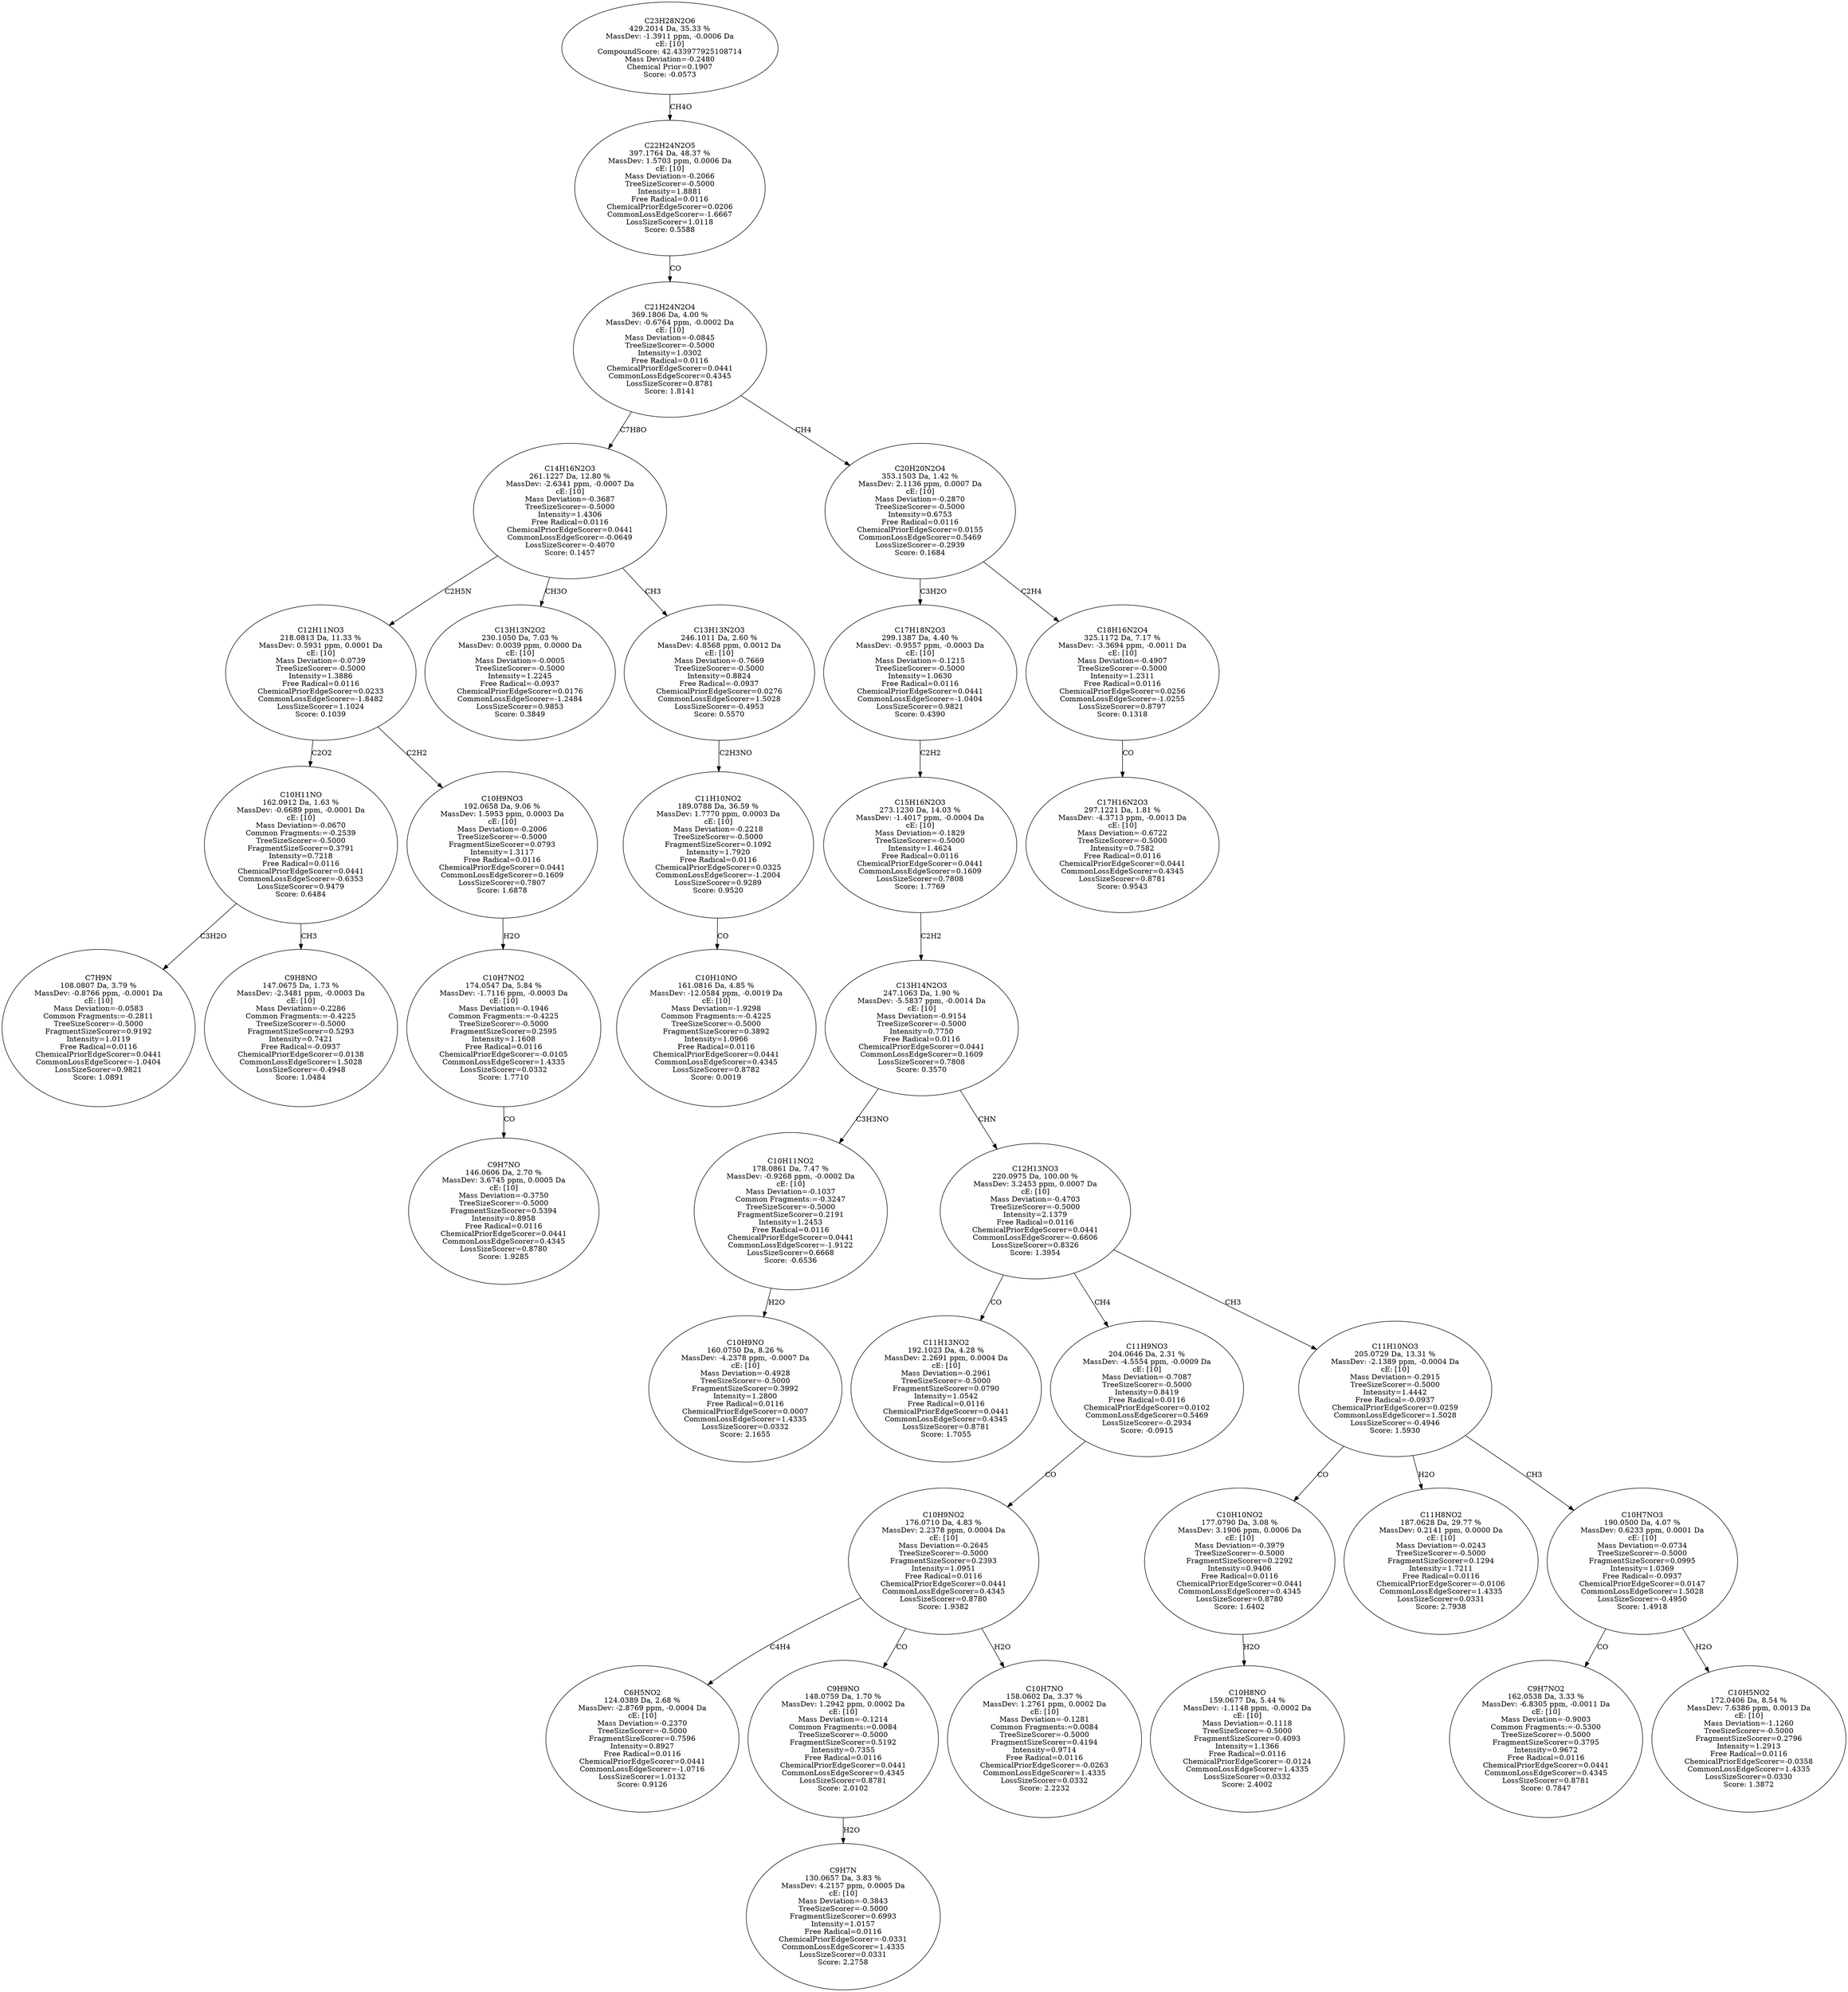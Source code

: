 strict digraph {
v1 [label="C7H9N\n108.0807 Da, 3.79 %\nMassDev: -0.8766 ppm, -0.0001 Da\ncE: [10]\nMass Deviation=-0.0583\nCommon Fragments:=-0.2811\nTreeSizeScorer=-0.5000\nFragmentSizeScorer=0.9192\nIntensity=1.0119\nFree Radical=0.0116\nChemicalPriorEdgeScorer=0.0441\nCommonLossEdgeScorer=-1.0404\nLossSizeScorer=0.9821\nScore: 1.0891"];
v2 [label="C9H8NO\n147.0675 Da, 1.73 %\nMassDev: -2.3481 ppm, -0.0003 Da\ncE: [10]\nMass Deviation=-0.2286\nCommon Fragments:=-0.4225\nTreeSizeScorer=-0.5000\nFragmentSizeScorer=0.5293\nIntensity=0.7421\nFree Radical=-0.0937\nChemicalPriorEdgeScorer=0.0138\nCommonLossEdgeScorer=1.5028\nLossSizeScorer=-0.4948\nScore: 1.0484"];
v3 [label="C10H11NO\n162.0912 Da, 1.63 %\nMassDev: -0.6689 ppm, -0.0001 Da\ncE: [10]\nMass Deviation=-0.0670\nCommon Fragments:=-0.2539\nTreeSizeScorer=-0.5000\nFragmentSizeScorer=0.3791\nIntensity=0.7218\nFree Radical=0.0116\nChemicalPriorEdgeScorer=0.0441\nCommonLossEdgeScorer=-0.6353\nLossSizeScorer=0.9479\nScore: 0.6484"];
v4 [label="C9H7NO\n146.0606 Da, 2.70 %\nMassDev: 3.6745 ppm, 0.0005 Da\ncE: [10]\nMass Deviation=-0.3750\nTreeSizeScorer=-0.5000\nFragmentSizeScorer=0.5394\nIntensity=0.8958\nFree Radical=0.0116\nChemicalPriorEdgeScorer=0.0441\nCommonLossEdgeScorer=0.4345\nLossSizeScorer=0.8780\nScore: 1.9285"];
v5 [label="C10H7NO2\n174.0547 Da, 5.84 %\nMassDev: -1.7116 ppm, -0.0003 Da\ncE: [10]\nMass Deviation=-0.1946\nCommon Fragments:=-0.4225\nTreeSizeScorer=-0.5000\nFragmentSizeScorer=0.2595\nIntensity=1.1608\nFree Radical=0.0116\nChemicalPriorEdgeScorer=-0.0105\nCommonLossEdgeScorer=1.4335\nLossSizeScorer=0.0332\nScore: 1.7710"];
v6 [label="C10H9NO3\n192.0658 Da, 9.06 %\nMassDev: 1.5953 ppm, 0.0003 Da\ncE: [10]\nMass Deviation=-0.2006\nTreeSizeScorer=-0.5000\nFragmentSizeScorer=0.0793\nIntensity=1.3117\nFree Radical=0.0116\nChemicalPriorEdgeScorer=0.0441\nCommonLossEdgeScorer=0.1609\nLossSizeScorer=0.7807\nScore: 1.6878"];
v7 [label="C12H11NO3\n218.0813 Da, 11.33 %\nMassDev: 0.5931 ppm, 0.0001 Da\ncE: [10]\nMass Deviation=-0.0739\nTreeSizeScorer=-0.5000\nIntensity=1.3886\nFree Radical=0.0116\nChemicalPriorEdgeScorer=0.0233\nCommonLossEdgeScorer=-1.8482\nLossSizeScorer=1.1024\nScore: 0.1039"];
v8 [label="C13H13N2O2\n230.1050 Da, 7.03 %\nMassDev: 0.0039 ppm, 0.0000 Da\ncE: [10]\nMass Deviation=-0.0005\nTreeSizeScorer=-0.5000\nIntensity=1.2245\nFree Radical=-0.0937\nChemicalPriorEdgeScorer=0.0176\nCommonLossEdgeScorer=-1.2484\nLossSizeScorer=0.9853\nScore: 0.3849"];
v9 [label="C10H10NO\n161.0816 Da, 4.85 %\nMassDev: -12.0584 ppm, -0.0019 Da\ncE: [10]\nMass Deviation=-1.9298\nCommon Fragments:=-0.4225\nTreeSizeScorer=-0.5000\nFragmentSizeScorer=0.3892\nIntensity=1.0966\nFree Radical=0.0116\nChemicalPriorEdgeScorer=0.0441\nCommonLossEdgeScorer=0.4345\nLossSizeScorer=0.8782\nScore: 0.0019"];
v10 [label="C11H10NO2\n189.0788 Da, 36.59 %\nMassDev: 1.7770 ppm, 0.0003 Da\ncE: [10]\nMass Deviation=-0.2218\nTreeSizeScorer=-0.5000\nFragmentSizeScorer=0.1092\nIntensity=1.7920\nFree Radical=0.0116\nChemicalPriorEdgeScorer=0.0325\nCommonLossEdgeScorer=-1.2004\nLossSizeScorer=0.9289\nScore: 0.9520"];
v11 [label="C13H13N2O3\n246.1011 Da, 2.60 %\nMassDev: 4.8568 ppm, 0.0012 Da\ncE: [10]\nMass Deviation=-0.7669\nTreeSizeScorer=-0.5000\nIntensity=0.8824\nFree Radical=-0.0937\nChemicalPriorEdgeScorer=0.0276\nCommonLossEdgeScorer=1.5028\nLossSizeScorer=-0.4953\nScore: 0.5570"];
v12 [label="C14H16N2O3\n261.1227 Da, 12.80 %\nMassDev: -2.6341 ppm, -0.0007 Da\ncE: [10]\nMass Deviation=-0.3687\nTreeSizeScorer=-0.5000\nIntensity=1.4306\nFree Radical=0.0116\nChemicalPriorEdgeScorer=0.0441\nCommonLossEdgeScorer=-0.0649\nLossSizeScorer=-0.4070\nScore: 0.1457"];
v13 [label="C10H9NO\n160.0750 Da, 8.26 %\nMassDev: -4.2378 ppm, -0.0007 Da\ncE: [10]\nMass Deviation=-0.4928\nTreeSizeScorer=-0.5000\nFragmentSizeScorer=0.3992\nIntensity=1.2800\nFree Radical=0.0116\nChemicalPriorEdgeScorer=0.0007\nCommonLossEdgeScorer=1.4335\nLossSizeScorer=0.0332\nScore: 2.1655"];
v14 [label="C10H11NO2\n178.0861 Da, 7.47 %\nMassDev: -0.9268 ppm, -0.0002 Da\ncE: [10]\nMass Deviation=-0.1037\nCommon Fragments:=-0.3247\nTreeSizeScorer=-0.5000\nFragmentSizeScorer=0.2191\nIntensity=1.2453\nFree Radical=0.0116\nChemicalPriorEdgeScorer=0.0441\nCommonLossEdgeScorer=-1.9122\nLossSizeScorer=0.6668\nScore: -0.6536"];
v15 [label="C11H13NO2\n192.1023 Da, 4.28 %\nMassDev: 2.2691 ppm, 0.0004 Da\ncE: [10]\nMass Deviation=-0.2961\nTreeSizeScorer=-0.5000\nFragmentSizeScorer=0.0790\nIntensity=1.0542\nFree Radical=0.0116\nChemicalPriorEdgeScorer=0.0441\nCommonLossEdgeScorer=0.4345\nLossSizeScorer=0.8781\nScore: 1.7055"];
v16 [label="C6H5NO2\n124.0389 Da, 2.68 %\nMassDev: -2.8769 ppm, -0.0004 Da\ncE: [10]\nMass Deviation=-0.2370\nTreeSizeScorer=-0.5000\nFragmentSizeScorer=0.7596\nIntensity=0.8927\nFree Radical=0.0116\nChemicalPriorEdgeScorer=0.0441\nCommonLossEdgeScorer=-1.0716\nLossSizeScorer=1.0132\nScore: 0.9126"];
v17 [label="C9H7N\n130.0657 Da, 3.83 %\nMassDev: 4.2157 ppm, 0.0005 Da\ncE: [10]\nMass Deviation=-0.3843\nTreeSizeScorer=-0.5000\nFragmentSizeScorer=0.6993\nIntensity=1.0157\nFree Radical=0.0116\nChemicalPriorEdgeScorer=-0.0331\nCommonLossEdgeScorer=1.4335\nLossSizeScorer=0.0331\nScore: 2.2758"];
v18 [label="C9H9NO\n148.0759 Da, 1.70 %\nMassDev: 1.2942 ppm, 0.0002 Da\ncE: [10]\nMass Deviation=-0.1214\nCommon Fragments:=0.0084\nTreeSizeScorer=-0.5000\nFragmentSizeScorer=0.5192\nIntensity=0.7355\nFree Radical=0.0116\nChemicalPriorEdgeScorer=0.0441\nCommonLossEdgeScorer=0.4345\nLossSizeScorer=0.8781\nScore: 2.0102"];
v19 [label="C10H7NO\n158.0602 Da, 3.37 %\nMassDev: 1.2761 ppm, 0.0002 Da\ncE: [10]\nMass Deviation=-0.1281\nCommon Fragments:=0.0084\nTreeSizeScorer=-0.5000\nFragmentSizeScorer=0.4194\nIntensity=0.9714\nFree Radical=0.0116\nChemicalPriorEdgeScorer=-0.0263\nCommonLossEdgeScorer=1.4335\nLossSizeScorer=0.0332\nScore: 2.2232"];
v20 [label="C10H9NO2\n176.0710 Da, 4.83 %\nMassDev: 2.2378 ppm, 0.0004 Da\ncE: [10]\nMass Deviation=-0.2645\nTreeSizeScorer=-0.5000\nFragmentSizeScorer=0.2393\nIntensity=1.0951\nFree Radical=0.0116\nChemicalPriorEdgeScorer=0.0441\nCommonLossEdgeScorer=0.4345\nLossSizeScorer=0.8780\nScore: 1.9382"];
v21 [label="C11H9NO3\n204.0646 Da, 2.31 %\nMassDev: -4.5554 ppm, -0.0009 Da\ncE: [10]\nMass Deviation=-0.7087\nTreeSizeScorer=-0.5000\nIntensity=0.8419\nFree Radical=0.0116\nChemicalPriorEdgeScorer=0.0102\nCommonLossEdgeScorer=0.5469\nLossSizeScorer=-0.2934\nScore: -0.0915"];
v22 [label="C10H8NO\n159.0677 Da, 5.44 %\nMassDev: -1.1148 ppm, -0.0002 Da\ncE: [10]\nMass Deviation=-0.1118\nTreeSizeScorer=-0.5000\nFragmentSizeScorer=0.4093\nIntensity=1.1366\nFree Radical=0.0116\nChemicalPriorEdgeScorer=-0.0124\nCommonLossEdgeScorer=1.4335\nLossSizeScorer=0.0332\nScore: 2.4002"];
v23 [label="C10H10NO2\n177.0790 Da, 3.08 %\nMassDev: 3.1906 ppm, 0.0006 Da\ncE: [10]\nMass Deviation=-0.3979\nTreeSizeScorer=-0.5000\nFragmentSizeScorer=0.2292\nIntensity=0.9406\nFree Radical=0.0116\nChemicalPriorEdgeScorer=0.0441\nCommonLossEdgeScorer=0.4345\nLossSizeScorer=0.8780\nScore: 1.6402"];
v24 [label="C11H8NO2\n187.0628 Da, 29.77 %\nMassDev: 0.2141 ppm, 0.0000 Da\ncE: [10]\nMass Deviation=-0.0243\nTreeSizeScorer=-0.5000\nFragmentSizeScorer=0.1294\nIntensity=1.7211\nFree Radical=0.0116\nChemicalPriorEdgeScorer=-0.0106\nCommonLossEdgeScorer=1.4335\nLossSizeScorer=0.0331\nScore: 2.7938"];
v25 [label="C9H7NO2\n162.0538 Da, 3.33 %\nMassDev: -6.8305 ppm, -0.0011 Da\ncE: [10]\nMass Deviation=-0.9003\nCommon Fragments:=-0.5300\nTreeSizeScorer=-0.5000\nFragmentSizeScorer=0.3795\nIntensity=0.9672\nFree Radical=0.0116\nChemicalPriorEdgeScorer=0.0441\nCommonLossEdgeScorer=0.4345\nLossSizeScorer=0.8781\nScore: 0.7847"];
v26 [label="C10H5NO2\n172.0406 Da, 8.54 %\nMassDev: 7.6386 ppm, 0.0013 Da\ncE: [10]\nMass Deviation=-1.1260\nTreeSizeScorer=-0.5000\nFragmentSizeScorer=0.2796\nIntensity=1.2913\nFree Radical=0.0116\nChemicalPriorEdgeScorer=-0.0358\nCommonLossEdgeScorer=1.4335\nLossSizeScorer=0.0330\nScore: 1.3872"];
v27 [label="C10H7NO3\n190.0500 Da, 4.07 %\nMassDev: 0.6233 ppm, 0.0001 Da\ncE: [10]\nMass Deviation=-0.0734\nTreeSizeScorer=-0.5000\nFragmentSizeScorer=0.0995\nIntensity=1.0369\nFree Radical=-0.0937\nChemicalPriorEdgeScorer=0.0147\nCommonLossEdgeScorer=1.5028\nLossSizeScorer=-0.4950\nScore: 1.4918"];
v28 [label="C11H10NO3\n205.0729 Da, 13.31 %\nMassDev: -2.1389 ppm, -0.0004 Da\ncE: [10]\nMass Deviation=-0.2915\nTreeSizeScorer=-0.5000\nIntensity=1.4442\nFree Radical=-0.0937\nChemicalPriorEdgeScorer=0.0259\nCommonLossEdgeScorer=1.5028\nLossSizeScorer=-0.4946\nScore: 1.5930"];
v29 [label="C12H13NO3\n220.0975 Da, 100.00 %\nMassDev: 3.2453 ppm, 0.0007 Da\ncE: [10]\nMass Deviation=-0.4703\nTreeSizeScorer=-0.5000\nIntensity=2.1379\nFree Radical=0.0116\nChemicalPriorEdgeScorer=0.0441\nCommonLossEdgeScorer=-0.6606\nLossSizeScorer=0.8326\nScore: 1.3954"];
v30 [label="C13H14N2O3\n247.1063 Da, 1.90 %\nMassDev: -5.5837 ppm, -0.0014 Da\ncE: [10]\nMass Deviation=-0.9154\nTreeSizeScorer=-0.5000\nIntensity=0.7750\nFree Radical=0.0116\nChemicalPriorEdgeScorer=0.0441\nCommonLossEdgeScorer=0.1609\nLossSizeScorer=0.7808\nScore: 0.3570"];
v31 [label="C15H16N2O3\n273.1230 Da, 14.03 %\nMassDev: -1.4017 ppm, -0.0004 Da\ncE: [10]\nMass Deviation=-0.1829\nTreeSizeScorer=-0.5000\nIntensity=1.4624\nFree Radical=0.0116\nChemicalPriorEdgeScorer=0.0441\nCommonLossEdgeScorer=0.1609\nLossSizeScorer=0.7808\nScore: 1.7769"];
v32 [label="C17H18N2O3\n299.1387 Da, 4.40 %\nMassDev: -0.9557 ppm, -0.0003 Da\ncE: [10]\nMass Deviation=-0.1215\nTreeSizeScorer=-0.5000\nIntensity=1.0630\nFree Radical=0.0116\nChemicalPriorEdgeScorer=0.0441\nCommonLossEdgeScorer=-1.0404\nLossSizeScorer=0.9821\nScore: 0.4390"];
v33 [label="C17H16N2O3\n297.1221 Da, 1.81 %\nMassDev: -4.3713 ppm, -0.0013 Da\ncE: [10]\nMass Deviation=-0.6722\nTreeSizeScorer=-0.5000\nIntensity=0.7582\nFree Radical=0.0116\nChemicalPriorEdgeScorer=0.0441\nCommonLossEdgeScorer=0.4345\nLossSizeScorer=0.8781\nScore: 0.9543"];
v34 [label="C18H16N2O4\n325.1172 Da, 7.17 %\nMassDev: -3.3694 ppm, -0.0011 Da\ncE: [10]\nMass Deviation=-0.4907\nTreeSizeScorer=-0.5000\nIntensity=1.2311\nFree Radical=0.0116\nChemicalPriorEdgeScorer=0.0256\nCommonLossEdgeScorer=-1.0255\nLossSizeScorer=0.8797\nScore: 0.1318"];
v35 [label="C20H20N2O4\n353.1503 Da, 1.42 %\nMassDev: 2.1136 ppm, 0.0007 Da\ncE: [10]\nMass Deviation=-0.2870\nTreeSizeScorer=-0.5000\nIntensity=0.6753\nFree Radical=0.0116\nChemicalPriorEdgeScorer=0.0155\nCommonLossEdgeScorer=0.5469\nLossSizeScorer=-0.2939\nScore: 0.1684"];
v36 [label="C21H24N2O4\n369.1806 Da, 4.00 %\nMassDev: -0.6764 ppm, -0.0002 Da\ncE: [10]\nMass Deviation=-0.0845\nTreeSizeScorer=-0.5000\nIntensity=1.0302\nFree Radical=0.0116\nChemicalPriorEdgeScorer=0.0441\nCommonLossEdgeScorer=0.4345\nLossSizeScorer=0.8781\nScore: 1.8141"];
v37 [label="C22H24N2O5\n397.1764 Da, 48.37 %\nMassDev: 1.5703 ppm, 0.0006 Da\ncE: [10]\nMass Deviation=-0.2066\nTreeSizeScorer=-0.5000\nIntensity=1.8881\nFree Radical=0.0116\nChemicalPriorEdgeScorer=0.0206\nCommonLossEdgeScorer=-1.6667\nLossSizeScorer=1.0118\nScore: 0.5588"];
v38 [label="C23H28N2O6\n429.2014 Da, 35.33 %\nMassDev: -1.3911 ppm, -0.0006 Da\ncE: [10]\nCompoundScore: 42.433977925108714\nMass Deviation=-0.2480\nChemical Prior=0.1907\nScore: -0.0573"];
v3 -> v1 [label="C3H2O"];
v3 -> v2 [label="CH3"];
v7 -> v3 [label="C2O2"];
v5 -> v4 [label="CO"];
v6 -> v5 [label="H2O"];
v7 -> v6 [label="C2H2"];
v12 -> v7 [label="C2H5N"];
v12 -> v8 [label="CH3O"];
v10 -> v9 [label="CO"];
v11 -> v10 [label="C2H3NO"];
v12 -> v11 [label="CH3"];
v36 -> v12 [label="C7H8O"];
v14 -> v13 [label="H2O"];
v30 -> v14 [label="C3H3NO"];
v29 -> v15 [label="CO"];
v20 -> v16 [label="C4H4"];
v18 -> v17 [label="H2O"];
v20 -> v18 [label="CO"];
v20 -> v19 [label="H2O"];
v21 -> v20 [label="CO"];
v29 -> v21 [label="CH4"];
v23 -> v22 [label="H2O"];
v28 -> v23 [label="CO"];
v28 -> v24 [label="H2O"];
v27 -> v25 [label="CO"];
v27 -> v26 [label="H2O"];
v28 -> v27 [label="CH3"];
v29 -> v28 [label="CH3"];
v30 -> v29 [label="CHN"];
v31 -> v30 [label="C2H2"];
v32 -> v31 [label="C2H2"];
v35 -> v32 [label="C3H2O"];
v34 -> v33 [label="CO"];
v35 -> v34 [label="C2H4"];
v36 -> v35 [label="CH4"];
v37 -> v36 [label="CO"];
v38 -> v37 [label="CH4O"];
}